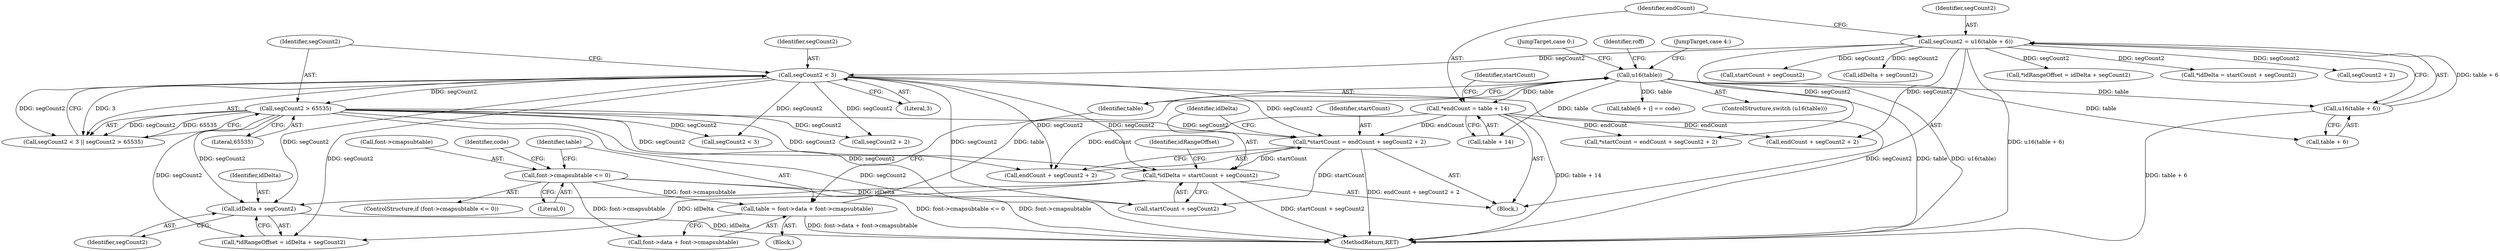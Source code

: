 digraph "0_ghostscript_961b10cdd71403072fb99401a45f3bef6ce53626@pointer" {
"1000593" [label="(Call,idDelta + segCount2)"];
"1000585" [label="(Call,*idDelta = startCount + segCount2)"];
"1000577" [label="(Call,*startCount = endCount + segCount2 + 2)"];
"1000540" [label="(Call,*endCount = table + 14)"];
"1000482" [label="(Call,u16(table))"];
"1000472" [label="(Call,table = font->data + font->cmapsubtable)"];
"1000465" [label="(Call,font->cmapsubtable <= 0)"];
"1000568" [label="(Call,segCount2 < 3)"];
"1000533" [label="(Call,segCount2 = u16(table + 6))"];
"1000535" [label="(Call,u16(table + 6))"];
"1000571" [label="(Call,segCount2 > 65535)"];
"1000556" [label="(Call,startCount + segCount2)"];
"1000547" [label="(Identifier,startCount)"];
"1000591" [label="(Call,*idRangeOffset = idDelta + segCount2)"];
"1000536" [label="(Call,table + 6)"];
"1000587" [label="(Call,startCount + segCount2)"];
"1000570" [label="(Literal,3)"];
"1000540" [label="(Call,*endCount = table + 14)"];
"1000548" [label="(Call,endCount + segCount2 + 2)"];
"1000577" [label="(Call,*startCount = endCount + segCount2 + 2)"];
"1000586" [label="(Identifier,idDelta)"];
"1000541" [label="(Identifier,endCount)"];
"1000534" [label="(Identifier,segCount2)"];
"1000466" [label="(Call,font->cmapsubtable)"];
"1000878" [label="(MethodReturn,RET)"];
"1000469" [label="(Literal,0)"];
"1000562" [label="(Call,idDelta + segCount2)"];
"1000530" [label="(JumpTarget,case 4:)"];
"1000595" [label="(Identifier,segCount2)"];
"1000542" [label="(Call,table + 14)"];
"1000569" [label="(Identifier,segCount2)"];
"1000471" [label="(Identifier,code)"];
"1000483" [label="(Identifier,table)"];
"1000568" [label="(Call,segCount2 < 3)"];
"1000465" [label="(Call,font->cmapsubtable <= 0)"];
"1000474" [label="(Call,font->data + font->cmapsubtable)"];
"1000560" [label="(Call,*idRangeOffset = idDelta + segCount2)"];
"1000585" [label="(Call,*idDelta = startCount + segCount2)"];
"1000554" [label="(Call,*idDelta = startCount + segCount2)"];
"1000519" [label="(Call,table[6 + i] == code)"];
"1000572" [label="(Identifier,segCount2)"];
"1000473" [label="(Identifier,table)"];
"1000485" [label="(JumpTarget,case 0:)"];
"1000571" [label="(Call,segCount2 > 65535)"];
"1000535" [label="(Call,u16(table + 6))"];
"1000592" [label="(Identifier,idRangeOffset)"];
"1000578" [label="(Identifier,startCount)"];
"1000472" [label="(Call,table = font->data + font->cmapsubtable)"];
"1000567" [label="(Call,segCount2 < 3 || segCount2 > 65535)"];
"1000594" [label="(Identifier,idDelta)"];
"1000533" [label="(Call,segCount2 = u16(table + 6))"];
"1000464" [label="(ControlStructure,if (font->cmapsubtable <= 0))"];
"1000667" [label="(Identifier,roff)"];
"1000593" [label="(Call,idDelta + segCount2)"];
"1000600" [label="(Call,segCount2 < 3)"];
"1000550" [label="(Call,segCount2 + 2)"];
"1000573" [label="(Literal,65535)"];
"1000531" [label="(Block,)"];
"1000546" [label="(Call,*startCount = endCount + segCount2 + 2)"];
"1000481" [label="(ControlStructure,switch (u16(table)))"];
"1000482" [label="(Call,u16(table))"];
"1000579" [label="(Call,endCount + segCount2 + 2)"];
"1000462" [label="(Block,)"];
"1000581" [label="(Call,segCount2 + 2)"];
"1000593" -> "1000591"  [label="AST: "];
"1000593" -> "1000595"  [label="CFG: "];
"1000594" -> "1000593"  [label="AST: "];
"1000595" -> "1000593"  [label="AST: "];
"1000591" -> "1000593"  [label="CFG: "];
"1000593" -> "1000878"  [label="DDG: idDelta"];
"1000585" -> "1000593"  [label="DDG: idDelta"];
"1000568" -> "1000593"  [label="DDG: segCount2"];
"1000571" -> "1000593"  [label="DDG: segCount2"];
"1000585" -> "1000531"  [label="AST: "];
"1000585" -> "1000587"  [label="CFG: "];
"1000586" -> "1000585"  [label="AST: "];
"1000587" -> "1000585"  [label="AST: "];
"1000592" -> "1000585"  [label="CFG: "];
"1000585" -> "1000878"  [label="DDG: startCount + segCount2"];
"1000577" -> "1000585"  [label="DDG: startCount"];
"1000568" -> "1000585"  [label="DDG: segCount2"];
"1000571" -> "1000585"  [label="DDG: segCount2"];
"1000585" -> "1000591"  [label="DDG: idDelta"];
"1000577" -> "1000531"  [label="AST: "];
"1000577" -> "1000579"  [label="CFG: "];
"1000578" -> "1000577"  [label="AST: "];
"1000579" -> "1000577"  [label="AST: "];
"1000586" -> "1000577"  [label="CFG: "];
"1000577" -> "1000878"  [label="DDG: endCount + segCount2 + 2"];
"1000540" -> "1000577"  [label="DDG: endCount"];
"1000568" -> "1000577"  [label="DDG: segCount2"];
"1000571" -> "1000577"  [label="DDG: segCount2"];
"1000577" -> "1000587"  [label="DDG: startCount"];
"1000540" -> "1000531"  [label="AST: "];
"1000540" -> "1000542"  [label="CFG: "];
"1000541" -> "1000540"  [label="AST: "];
"1000542" -> "1000540"  [label="AST: "];
"1000547" -> "1000540"  [label="CFG: "];
"1000540" -> "1000878"  [label="DDG: table + 14"];
"1000482" -> "1000540"  [label="DDG: table"];
"1000540" -> "1000546"  [label="DDG: endCount"];
"1000540" -> "1000548"  [label="DDG: endCount"];
"1000540" -> "1000579"  [label="DDG: endCount"];
"1000482" -> "1000481"  [label="AST: "];
"1000482" -> "1000483"  [label="CFG: "];
"1000483" -> "1000482"  [label="AST: "];
"1000485" -> "1000482"  [label="CFG: "];
"1000530" -> "1000482"  [label="CFG: "];
"1000667" -> "1000482"  [label="CFG: "];
"1000482" -> "1000878"  [label="DDG: table"];
"1000482" -> "1000878"  [label="DDG: u16(table)"];
"1000472" -> "1000482"  [label="DDG: table"];
"1000482" -> "1000519"  [label="DDG: table"];
"1000482" -> "1000535"  [label="DDG: table"];
"1000482" -> "1000536"  [label="DDG: table"];
"1000482" -> "1000542"  [label="DDG: table"];
"1000472" -> "1000462"  [label="AST: "];
"1000472" -> "1000474"  [label="CFG: "];
"1000473" -> "1000472"  [label="AST: "];
"1000474" -> "1000472"  [label="AST: "];
"1000483" -> "1000472"  [label="CFG: "];
"1000472" -> "1000878"  [label="DDG: font->data + font->cmapsubtable"];
"1000465" -> "1000472"  [label="DDG: font->cmapsubtable"];
"1000465" -> "1000464"  [label="AST: "];
"1000465" -> "1000469"  [label="CFG: "];
"1000466" -> "1000465"  [label="AST: "];
"1000469" -> "1000465"  [label="AST: "];
"1000471" -> "1000465"  [label="CFG: "];
"1000473" -> "1000465"  [label="CFG: "];
"1000465" -> "1000878"  [label="DDG: font->cmapsubtable <= 0"];
"1000465" -> "1000878"  [label="DDG: font->cmapsubtable"];
"1000465" -> "1000474"  [label="DDG: font->cmapsubtable"];
"1000568" -> "1000567"  [label="AST: "];
"1000568" -> "1000570"  [label="CFG: "];
"1000569" -> "1000568"  [label="AST: "];
"1000570" -> "1000568"  [label="AST: "];
"1000572" -> "1000568"  [label="CFG: "];
"1000567" -> "1000568"  [label="CFG: "];
"1000568" -> "1000878"  [label="DDG: segCount2"];
"1000568" -> "1000567"  [label="DDG: segCount2"];
"1000568" -> "1000567"  [label="DDG: 3"];
"1000533" -> "1000568"  [label="DDG: segCount2"];
"1000568" -> "1000571"  [label="DDG: segCount2"];
"1000568" -> "1000579"  [label="DDG: segCount2"];
"1000568" -> "1000581"  [label="DDG: segCount2"];
"1000568" -> "1000587"  [label="DDG: segCount2"];
"1000568" -> "1000591"  [label="DDG: segCount2"];
"1000568" -> "1000600"  [label="DDG: segCount2"];
"1000533" -> "1000531"  [label="AST: "];
"1000533" -> "1000535"  [label="CFG: "];
"1000534" -> "1000533"  [label="AST: "];
"1000535" -> "1000533"  [label="AST: "];
"1000541" -> "1000533"  [label="CFG: "];
"1000533" -> "1000878"  [label="DDG: u16(table + 6)"];
"1000535" -> "1000533"  [label="DDG: table + 6"];
"1000533" -> "1000546"  [label="DDG: segCount2"];
"1000533" -> "1000548"  [label="DDG: segCount2"];
"1000533" -> "1000550"  [label="DDG: segCount2"];
"1000533" -> "1000554"  [label="DDG: segCount2"];
"1000533" -> "1000556"  [label="DDG: segCount2"];
"1000533" -> "1000560"  [label="DDG: segCount2"];
"1000533" -> "1000562"  [label="DDG: segCount2"];
"1000535" -> "1000536"  [label="CFG: "];
"1000536" -> "1000535"  [label="AST: "];
"1000535" -> "1000878"  [label="DDG: table + 6"];
"1000571" -> "1000567"  [label="AST: "];
"1000571" -> "1000573"  [label="CFG: "];
"1000572" -> "1000571"  [label="AST: "];
"1000573" -> "1000571"  [label="AST: "];
"1000567" -> "1000571"  [label="CFG: "];
"1000571" -> "1000878"  [label="DDG: segCount2"];
"1000571" -> "1000567"  [label="DDG: segCount2"];
"1000571" -> "1000567"  [label="DDG: 65535"];
"1000571" -> "1000579"  [label="DDG: segCount2"];
"1000571" -> "1000581"  [label="DDG: segCount2"];
"1000571" -> "1000587"  [label="DDG: segCount2"];
"1000571" -> "1000591"  [label="DDG: segCount2"];
"1000571" -> "1000600"  [label="DDG: segCount2"];
}
